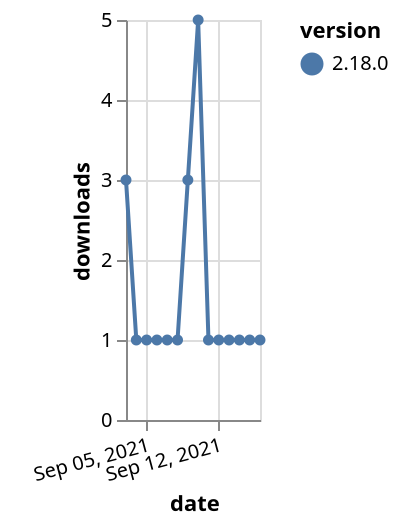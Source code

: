 {"$schema": "https://vega.github.io/schema/vega-lite/v5.json", "description": "A simple bar chart with embedded data.", "data": {"values": [{"date": "2021-09-03", "total": 506, "delta": 3, "version": "2.18.0"}, {"date": "2021-09-04", "total": 507, "delta": 1, "version": "2.18.0"}, {"date": "2021-09-05", "total": 508, "delta": 1, "version": "2.18.0"}, {"date": "2021-09-06", "total": 509, "delta": 1, "version": "2.18.0"}, {"date": "2021-09-07", "total": 510, "delta": 1, "version": "2.18.0"}, {"date": "2021-09-08", "total": 511, "delta": 1, "version": "2.18.0"}, {"date": "2021-09-09", "total": 514, "delta": 3, "version": "2.18.0"}, {"date": "2021-09-10", "total": 519, "delta": 5, "version": "2.18.0"}, {"date": "2021-09-11", "total": 520, "delta": 1, "version": "2.18.0"}, {"date": "2021-09-12", "total": 521, "delta": 1, "version": "2.18.0"}, {"date": "2021-09-13", "total": 522, "delta": 1, "version": "2.18.0"}, {"date": "2021-09-14", "total": 523, "delta": 1, "version": "2.18.0"}, {"date": "2021-09-15", "total": 524, "delta": 1, "version": "2.18.0"}, {"date": "2021-09-16", "total": 525, "delta": 1, "version": "2.18.0"}]}, "width": "container", "mark": {"type": "line", "point": {"filled": true}}, "encoding": {"x": {"field": "date", "type": "temporal", "timeUnit": "yearmonthdate", "title": "date", "axis": {"labelAngle": -15}}, "y": {"field": "delta", "type": "quantitative", "title": "downloads"}, "color": {"field": "version", "type": "nominal"}, "tooltip": {"field": "delta"}}}